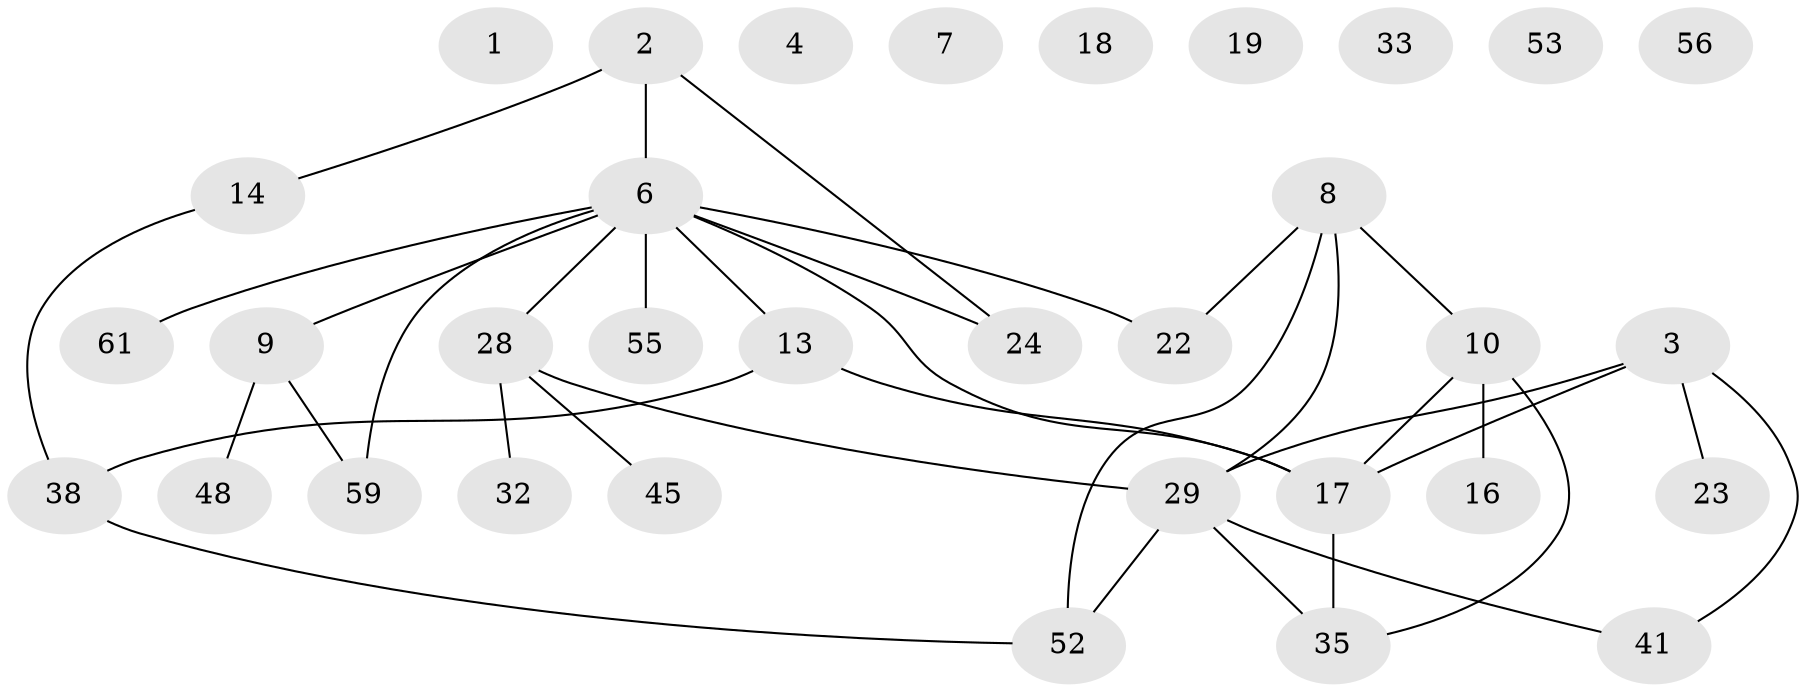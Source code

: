 // original degree distribution, {0: 0.08695652173913043, 2: 0.30434782608695654, 3: 0.2028985507246377, 1: 0.2463768115942029, 5: 0.043478260869565216, 4: 0.11594202898550725}
// Generated by graph-tools (version 1.1) at 2025/16/03/04/25 18:16:34]
// undirected, 33 vertices, 36 edges
graph export_dot {
graph [start="1"]
  node [color=gray90,style=filled];
  1;
  2 [super="+5+54"];
  3 [super="+11+25+46"];
  4 [super="+42"];
  6 [super="+15+26+47+58+66"];
  7 [super="+49"];
  8 [super="+12"];
  9 [super="+30"];
  10 [super="+34+65"];
  13 [super="+20"];
  14 [super="+67"];
  16;
  17 [super="+21+39+62"];
  18;
  19;
  22 [super="+27+40"];
  23;
  24;
  28 [super="+68+64"];
  29 [super="+31+37+44+69"];
  32;
  33;
  35 [super="+36"];
  38 [super="+50"];
  41 [super="+43"];
  45;
  48 [super="+51+57+60"];
  52 [super="+63"];
  53;
  55;
  56;
  59;
  61;
  2 -- 24;
  2 -- 14;
  2 -- 6;
  3 -- 23;
  3 -- 17;
  3 -- 29;
  3 -- 41;
  6 -- 24;
  6 -- 13;
  6 -- 61;
  6 -- 9;
  6 -- 28;
  6 -- 17;
  6 -- 59;
  6 -- 55;
  6 -- 22;
  8 -- 52;
  8 -- 10;
  8 -- 22;
  8 -- 29;
  9 -- 48;
  9 -- 59;
  10 -- 16;
  10 -- 35;
  10 -- 17;
  13 -- 17;
  13 -- 38;
  14 -- 38;
  17 -- 35;
  28 -- 45;
  28 -- 29 [weight=2];
  28 -- 32;
  29 -- 41;
  29 -- 52;
  29 -- 35;
  38 -- 52;
}
